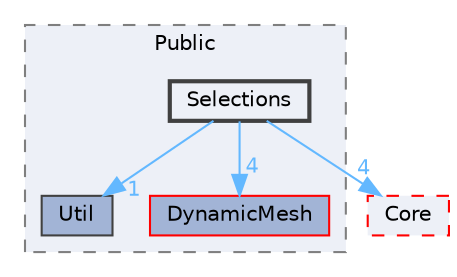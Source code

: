 digraph "Selections"
{
 // INTERACTIVE_SVG=YES
 // LATEX_PDF_SIZE
  bgcolor="transparent";
  edge [fontname=Helvetica,fontsize=10,labelfontname=Helvetica,labelfontsize=10];
  node [fontname=Helvetica,fontsize=10,shape=box,height=0.2,width=0.4];
  compound=true
  subgraph clusterdir_0c0827902e2ee888b2900676fadb6dfe {
    graph [ bgcolor="#edf0f7", pencolor="grey50", label="Public", fontname=Helvetica,fontsize=10 style="filled,dashed", URL="dir_0c0827902e2ee888b2900676fadb6dfe.html",tooltip=""]
  dir_03beab7dd8778e6fad11d15fe8adabfd [label="Util", fillcolor="#a2b4d6", color="grey25", style="filled", URL="dir_03beab7dd8778e6fad11d15fe8adabfd.html",tooltip=""];
  dir_ffc5dd094366b8e53373e2dde5803fe5 [label="DynamicMesh", fillcolor="#a2b4d6", color="red", style="filled", URL="dir_ffc5dd094366b8e53373e2dde5803fe5.html",tooltip=""];
  dir_8c43d4e222030a3c2bcbf12fb9321f7f [label="Selections", fillcolor="#edf0f7", color="grey25", style="filled,bold", URL="dir_8c43d4e222030a3c2bcbf12fb9321f7f.html",tooltip=""];
  }
  dir_0e6cddcc9caa1238c7f3774224afaa45 [label="Core", fillcolor="#edf0f7", color="red", style="filled,dashed", URL="dir_0e6cddcc9caa1238c7f3774224afaa45.html",tooltip=""];
  dir_8c43d4e222030a3c2bcbf12fb9321f7f->dir_03beab7dd8778e6fad11d15fe8adabfd [headlabel="1", labeldistance=1.5 headhref="dir_001007_001234.html" href="dir_001007_001234.html" color="steelblue1" fontcolor="steelblue1"];
  dir_8c43d4e222030a3c2bcbf12fb9321f7f->dir_0e6cddcc9caa1238c7f3774224afaa45 [headlabel="4", labeldistance=1.5 headhref="dir_001007_000266.html" href="dir_001007_000266.html" color="steelblue1" fontcolor="steelblue1"];
  dir_8c43d4e222030a3c2bcbf12fb9321f7f->dir_ffc5dd094366b8e53373e2dde5803fe5 [headlabel="4", labeldistance=1.5 headhref="dir_001007_000350.html" href="dir_001007_000350.html" color="steelblue1" fontcolor="steelblue1"];
}
